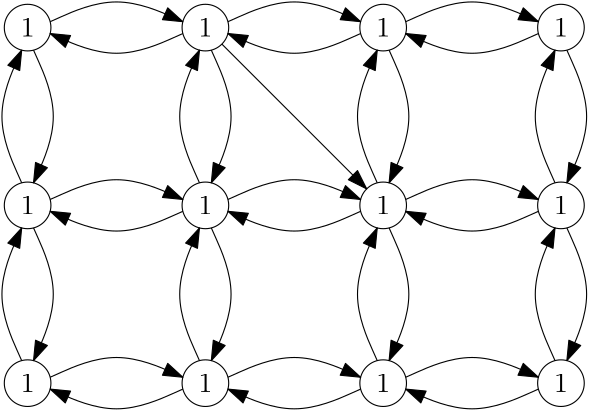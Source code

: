 <?xml version="1.0"?>
<!DOCTYPE ipe SYSTEM "ipe.dtd">
<ipe version="70010" creator="Ipe 7.0.10">
<info created="D:20120109160126" modified="D:20120109161604"/>
<ipestyle name="basic">
<symbol name="arrow/arc(spx)">
<path stroke="sym-stroke" fill="sym-stroke" pen="sym-pen">
0 0 m
-1 0.333 l
-1 -0.333 l
h
</path>
</symbol>
<symbol name="arrow/farc(spx)">
<path stroke="sym-stroke" fill="white" pen="sym-pen">
0 0 m
-1 0.333 l
-1 -0.333 l
h
</path>
</symbol>
<symbol name="mark/circle(sx)" transformations="translations">
<path fill="sym-stroke">
0.6 0 0 0.6 0 0 e
0.4 0 0 0.4 0 0 e
</path>
</symbol>
<symbol name="mark/disk(sx)" transformations="translations">
<path fill="sym-stroke">
0.6 0 0 0.6 0 0 e
</path>
</symbol>
<symbol name="mark/fdisk(sfx)" transformations="translations">
<group>
<path fill="sym-stroke" fillrule="eofill">
0.6 0 0 0.6 0 0 e
0.4 0 0 0.4 0 0 e
</path>
<path fill="sym-fill">
0.4 0 0 0.4 0 0 e
</path>
</group>
</symbol>
<symbol name="mark/box(sx)" transformations="translations">
<path fill="sym-stroke" fillrule="eofill">
-0.6 -0.6 m
0.6 -0.6 l
0.6 0.6 l
-0.6 0.6 l
h
-0.4 -0.4 m
0.4 -0.4 l
0.4 0.4 l
-0.4 0.4 l
h
</path>
</symbol>
<symbol name="mark/square(sx)" transformations="translations">
<path fill="sym-stroke">
-0.6 -0.6 m
0.6 -0.6 l
0.6 0.6 l
-0.6 0.6 l
h
</path>
</symbol>
<symbol name="mark/fsquare(sfx)" transformations="translations">
<group>
<path fill="sym-stroke" fillrule="eofill">
-0.6 -0.6 m
0.6 -0.6 l
0.6 0.6 l
-0.6 0.6 l
h
-0.4 -0.4 m
0.4 -0.4 l
0.4 0.4 l
-0.4 0.4 l
h
</path>
<path fill="sym-fill">
-0.4 -0.4 m
0.4 -0.4 l
0.4 0.4 l
-0.4 0.4 l
h
</path>
</group>
</symbol>
<symbol name="mark/cross(sx)" transformations="translations">
<group>
<path fill="sym-stroke">
-0.43 -0.57 m
0.57 0.43 l
0.43 0.57 l
-0.57 -0.43 l
h
</path>
<path fill="sym-stroke">
-0.43 0.57 m
0.57 -0.43 l
0.43 -0.57 l
-0.57 0.43 l
h
</path>
</group>
</symbol>
<symbol name="arrow/fnormal(spx)">
<path stroke="sym-stroke" fill="white" pen="sym-pen">
0 0 m
-1 0.333 l
-1 -0.333 l
h
</path>
</symbol>
<symbol name="arrow/pointed(spx)">
<path stroke="sym-stroke" fill="sym-stroke" pen="sym-pen">
0 0 m
-1 0.333 l
-0.8 0 l
-1 -0.333 l
h
</path>
</symbol>
<symbol name="arrow/fpointed(spx)">
<path stroke="sym-stroke" fill="white" pen="sym-pen">
0 0 m
-1 0.333 l
-0.8 0 l
-1 -0.333 l
h
</path>
</symbol>
<symbol name="arrow/linear(spx)">
<path stroke="sym-stroke" pen="sym-pen">
-1 0.333 m
0 0 l
-1 -0.333 l
</path>
</symbol>
<symbol name="arrow/fdouble(spx)">
<path stroke="sym-stroke" fill="white" pen="sym-pen">
0 0 m
-1 0.333 l
-1 -0.333 l
h
-1 0 m
-2 0.333 l
-2 -0.333 l
h
</path>
</symbol>
<symbol name="arrow/double(spx)">
<path stroke="sym-stroke" fill="sym-stroke" pen="sym-pen">
0 0 m
-1 0.333 l
-1 -0.333 l
h
-1 0 m
-2 0.333 l
-2 -0.333 l
h
</path>
</symbol>
<pen name="heavier" value="0.8"/>
<pen name="fat" value="1.2"/>
<pen name="ultrafat" value="2"/>
<symbolsize name="large" value="5"/>
<symbolsize name="small" value="2"/>
<symbolsize name="tiny" value="1.1"/>
<arrowsize name="large" value="10"/>
<arrowsize name="small" value="5"/>
<arrowsize name="tiny" value="3"/>
<color name="red" value="1 0 0"/>
<color name="green" value="0 1 0"/>
<color name="blue" value="0 0 1"/>
<color name="yellow" value="1 1 0"/>
<color name="orange" value="1 0.647 0"/>
<color name="gold" value="1 0.843 0"/>
<color name="purple" value="0.627 0.125 0.941"/>
<color name="gray" value="0.745"/>
<color name="brown" value="0.647 0.165 0.165"/>
<color name="navy" value="0 0 0.502"/>
<color name="pink" value="1 0.753 0.796"/>
<color name="seagreen" value="0.18 0.545 0.341"/>
<color name="turquoise" value="0.251 0.878 0.816"/>
<color name="violet" value="0.933 0.51 0.933"/>
<color name="darkblue" value="0 0 0.545"/>
<color name="darkcyan" value="0 0.545 0.545"/>
<color name="darkgray" value="0.663"/>
<color name="darkgreen" value="0 0.392 0"/>
<color name="darkmagenta" value="0.545 0 0.545"/>
<color name="darkorange" value="1 0.549 0"/>
<color name="darkred" value="0.545 0 0"/>
<color name="lightblue" value="0.678 0.847 0.902"/>
<color name="lightcyan" value="0.878 1 1"/>
<color name="lightgray" value="0.827"/>
<color name="lightgreen" value="0.565 0.933 0.565"/>
<color name="lightyellow" value="1 1 0.878"/>
<dashstyle name="dashed" value="[4] 0"/>
<dashstyle name="dotted" value="[1 3] 0"/>
<dashstyle name="dash dotted" value="[4 2 1 2] 0"/>
<dashstyle name="dash dot dotted" value="[4 2 1 2 1 2] 0"/>
<textsize name="large" value="\large"/>
<textsize name="Large" value="\Large"/>
<textsize name="LARGE" value="\LARGE"/>
<textsize name="huge" value="\huge"/>
<textsize name="Huge" value="\Huge"/>
<textsize name="small" value="\small"/>
<textsize name="footnote" value="\footnotesize"/>
<textsize name="tiny" value="\tiny"/>
<textstyle name="center" begin="\begin{center}" end="\end{center}"/>
<textstyle name="itemize" begin="\begin{itemize}" end="\end{itemize}"/>
<textstyle name="item" begin="\begin{itemize}\item{}" end="\end{itemize}"/>
<gridsize name="4 pts" value="4"/>
<gridsize name="8 pts (~3 mm)" value="8"/>
<gridsize name="16 pts (~6 mm)" value="16"/>
<gridsize name="32 pts (~12 mm)" value="32"/>
<gridsize name="10 pts (~3.5 mm)" value="10"/>
<gridsize name="20 pts (~7 mm)" value="20"/>
<gridsize name="14 pts (~5 mm)" value="14"/>
<gridsize name="28 pts (~10 mm)" value="28"/>
<gridsize name="56 pts (~20 mm)" value="56"/>
<anglesize name="90 deg" value="90"/>
<anglesize name="60 deg" value="60"/>
<anglesize name="45 deg" value="45"/>
<anglesize name="30 deg" value="30"/>
<anglesize name="22.5 deg" value="22.5"/>
<tiling name="falling" angle="-60" step="4" width="1"/>
<tiling name="rising" angle="30" step="4" width="1"/>
</ipestyle>
<page>
<layer name="alpha"/>
<layer name="beta"/>
<view layers="alpha" active="alpha"/>
<group layer="alpha" matrix="1 0 0 1 0.322 -63.607">
<text matrix="1 0 0 1 -0.455166 -0.0238371" transformations="translations" pos="176.133 367.631" stroke="black" type="label" width="4.981" height="6.42" depth="0" halign="center" valign="baseline">$1$</text>
<path stroke="black">
8.39285 0 0 8.39285 175.678 370.817 e
</path>
</group>
<group matrix="1 0 0 1 64.322 -63.607">
<text matrix="1 0 0 1 -0.455166 -0.0238371" transformations="translations" pos="176.133 367.631" stroke="black" type="label" width="4.981" height="6.42" depth="0" halign="center" valign="baseline">$1$</text>
<path stroke="black">
8.39285 0 0 8.39285 175.678 370.817 e
</path>
</group>
<group matrix="1 0 0 1 128.322 -63.607">
<text matrix="1 0 0 1 -0.455166 -0.0238371" transformations="translations" pos="176.133 367.631" stroke="black" type="label" width="4.981" height="6.42" depth="0" halign="center" valign="baseline">$1$</text>
<path stroke="black">
8.39285 0 0 8.39285 175.678 370.817 e
</path>
</group>
<group matrix="1 0 0 1 192.322 -63.607">
<text matrix="1 0 0 1 -0.455166 -0.0238371" transformations="translations" pos="176.133 367.631" stroke="black" type="label" width="4.981" height="6.42" depth="0" halign="center" valign="baseline">$1$</text>
<path stroke="black">
8.39285 0 0 8.39285 175.678 370.817 e
</path>
</group>
<group layer="beta" matrix="1 0 0 1 0 -2.13326">
<path matrix="1 0 0 1 0 -0.123434" stroke="black" arrow="normal/normal">
155.273 307.333 m
383.167 307.333 l
</path>
<path matrix="1 0 0 1 1.03632 4.14352" stroke="black" arrow="normal/normal">
155.273 307.333 m
383.167 307.333 l
</path>
</group>
<path layer="alpha" stroke="black" arrow="normal/normal">
248.117 309.343 m
272 320
295.883 309.343 s
</path>
<path stroke="black" arrow="normal/normal">
312.117 309.343 m
336 320
359.883 309.343 s
</path>
<group matrix="1 0 0 1 0.322 -127.607">
<text matrix="1 0 0 1 -0.455166 -0.0238371" transformations="translations" pos="176.133 367.631" stroke="black" type="label" width="4.981" height="6.42" depth="0" halign="center" valign="baseline">$1$</text>
<path stroke="black">
8.39285 0 0 8.39285 175.678 370.817 e
</path>
</group>
<group matrix="1 0 0 1 64.322 -127.607">
<text matrix="1 0 0 1 -0.455166 -0.0238371" transformations="translations" pos="176.133 367.631" stroke="black" type="label" width="4.981" height="6.42" depth="0" halign="center" valign="baseline">$1$</text>
<path stroke="black">
8.39285 0 0 8.39285 175.678 370.817 e
</path>
</group>
<group matrix="1 0 0 1 128.322 -127.607">
<text matrix="1 0 0 1 -0.455166 -0.0238371" transformations="translations" pos="176.133 367.631" stroke="black" type="label" width="4.981" height="6.42" depth="0" halign="center" valign="baseline">$1$</text>
<path stroke="black">
8.39285 0 0 8.39285 175.678 370.817 e
</path>
</group>
<group matrix="1 0 0 1 192.322 -127.607">
<text matrix="1 0 0 1 -0.455166 -0.0238371" transformations="translations" pos="176.133 367.631" stroke="black" type="label" width="4.981" height="6.42" depth="0" halign="center" valign="baseline">$1$</text>
<path stroke="black">
8.39285 0 0 8.39285 175.678 370.817 e
</path>
</group>
<group layer="beta" matrix="1 0 0 1 0 -66.1333">
<path matrix="1 0 0 1 0 -0.123434" stroke="black" arrow="normal/normal">
155.273 307.333 m
383.167 307.333 l
</path>
<path matrix="1 0 0 1 1.03632 4.14352" stroke="black" arrow="normal/normal">
155.273 307.333 m
383.167 307.333 l
</path>
</group>
<path layer="alpha" matrix="1 0 0 1 0 -64" stroke="black" arrow="normal/normal">
184.117 309.343 m
208 320
231.883 309.343 s
</path>
<path matrix="1 0 0 1 0 -64" stroke="black" arrow="normal/normal">
248.117 309.343 m
272 320
295.883 309.343 s
</path>
<path matrix="1 0 0 1 0 -64" stroke="black" arrow="normal/normal">
312.117 309.343 m
336 320
359.883 309.343 s
</path>
<group matrix="1 0 0 1 0.322 -191.607">
<text matrix="1 0 0 1 -0.455166 -0.0238371" transformations="translations" pos="176.133 367.631" stroke="black" type="label" width="4.981" height="6.42" depth="0" halign="center" valign="baseline">$1$</text>
<path stroke="black">
8.39285 0 0 8.39285 175.678 370.817 e
</path>
</group>
<group matrix="1 0 0 1 64.322 -191.607">
<text matrix="1 0 0 1 -0.455166 -0.0238371" transformations="translations" pos="176.133 367.631" stroke="black" type="label" width="4.981" height="6.42" depth="0" halign="center" valign="baseline">$1$</text>
<path stroke="black">
8.39285 0 0 8.39285 175.678 370.817 e
</path>
</group>
<group matrix="1 0 0 1 128.322 -191.607">
<text matrix="1 0 0 1 -0.455166 -0.0238371" transformations="translations" pos="176.133 367.631" stroke="black" type="label" width="4.981" height="6.42" depth="0" halign="center" valign="baseline">$1$</text>
<path stroke="black">
8.39285 0 0 8.39285 175.678 370.817 e
</path>
</group>
<group matrix="1 0 0 1 192.322 -191.607">
<text matrix="1 0 0 1 -0.455166 -0.0238371" transformations="translations" pos="176.133 367.631" stroke="black" type="label" width="4.981" height="6.42" depth="0" halign="center" valign="baseline">$1$</text>
<path stroke="black">
8.39285 0 0 8.39285 175.678 370.817 e
</path>
</group>
<group layer="beta" matrix="1 0 0 1 0 -130.133">
<path matrix="1 0 0 1 0 -0.123434" stroke="black" arrow="normal/normal">
155.273 307.333 m
383.167 307.333 l
</path>
<path matrix="1 0 0 1 1.03632 4.14352" stroke="black" arrow="normal/normal">
155.273 307.333 m
383.167 307.333 l
</path>
</group>
<path layer="alpha" matrix="1 0 0 1 0 -128" stroke="black" arrow="normal/normal">
184.117 309.343 m
208 320
231.883 309.343 s
</path>
<path matrix="1 0 0 1 0 -128" stroke="black" arrow="normal/normal">
248.117 309.343 m
272 320
295.883 309.343 s
</path>
<path matrix="1 0 0 1 0 -128" stroke="black" arrow="normal/normal">
312.117 309.343 m
336 320
359.883 309.343 s
</path>
<group layer="beta" matrix="0 1 -1 0 485.343 -11.273">
<path matrix="1 0 0 1 0 -0.123434" stroke="black" arrow="normal/normal">
155.273 307.333 m
383.167 307.333 l
</path>
<path matrix="1 0 0 1 1.03632 4.14352" stroke="black" arrow="normal/normal">
155.273 307.333 m
383.167 307.333 l
</path>
</group>
<group matrix="0 1 -1 0 549.343 -11.273">
<path matrix="1 0 0 1 0 -0.123434" stroke="black" arrow="normal/normal">
155.273 307.333 m
383.167 307.333 l
</path>
<path matrix="1 0 0 1 1.03632 4.14352" stroke="black" arrow="normal/normal">
155.273 307.333 m
383.167 307.333 l
</path>
</group>
<group matrix="0 1 -1 0 613.343 -11.273">
<path matrix="1 0 0 1 0 -0.123434" stroke="black" arrow="normal/normal">
155.273 307.333 m
383.167 307.333 l
</path>
<path matrix="1 0 0 1 1.03632 4.14352" stroke="black" arrow="normal/normal">
155.273 307.333 m
383.167 307.333 l
</path>
</group>
<group matrix="0 1 -1 0 677.343 -11.273">
<path matrix="1 0 0 1 0 -0.123434" stroke="black" arrow="normal/normal">
155.273 307.333 m
383.167 307.333 l
</path>
<path matrix="1 0 0 1 1.03632 4.14352" stroke="black" arrow="normal/normal">
155.273 307.333 m
383.167 307.333 l
</path>
</group>
<path layer="alpha" stroke="black" arrow="normal/normal">
184.117 309.343 m
208 320
231.883 309.343 s
</path>
<path matrix="-1 0 0 -1 416 614.42" stroke="black" arrow="normal/normal">
184.117 309.343 m
208 320
231.883 309.343 s
</path>
<path matrix="-1 0 0 -1 480 614.42" stroke="black" arrow="normal/normal">
184.117 309.343 m
208 320
231.883 309.343 s
</path>
<path matrix="-1 0 0 -1 544 614.42" stroke="black" arrow="normal/normal">
184.117 309.343 m
208 320
231.883 309.343 s
</path>
<path matrix="-1 0 0 -1 544 550.419" stroke="black" arrow="normal/normal">
184.117 309.343 m
208 320
231.883 309.343 s
</path>
<path matrix="-1 0 0 -1 480 550.419" stroke="black" arrow="normal/normal">
184.117 309.343 m
208 320
231.883 309.343 s
</path>
<path matrix="-1 0 0 -1 416 550.419" stroke="black" arrow="normal/normal">
184.117 309.343 m
208 320
231.883 309.343 s
</path>
<path matrix="-1 0 0 -1 416 486.419" stroke="black" arrow="normal/normal">
184.117 309.343 m
208 320
231.883 309.343 s
</path>
<path matrix="-1 0 0 -1 480 486.419" stroke="black" arrow="normal/normal">
184.117 309.343 m
208 320
231.883 309.343 s
</path>
<path matrix="-1 0 0 -1 544 486.419" stroke="black" arrow="normal/normal">
184.117 309.343 m
208 320
231.883 309.343 s
</path>
<path matrix="0 1 -1 0 483.21 67.2098" stroke="black" arrow="normal/normal">
184.117 309.343 m
208 320
231.883 309.343 s
</path>
<path matrix="0 -1 1 0 -131.21 483.21" stroke="black" arrow="normal/normal">
184.117 309.343 m
208 320
231.883 309.343 s
</path>
<path matrix="0 1 -1 0 547.21 67.2096" stroke="black" arrow="normal/normal">
184.117 309.343 m
208 320
231.883 309.343 s
</path>
<path matrix="0 -1 1 0 -67.2095 483.21" stroke="black" arrow="normal/normal">
184.117 309.343 m
208 320
231.883 309.343 s
</path>
<path matrix="0 1 -1 0 611.21 67.2094" stroke="black" arrow="normal/normal">
184.117 309.343 m
208 320
231.883 309.343 s
</path>
<path matrix="0 -1 1 0 -3.20902 483.21" stroke="black" arrow="normal/normal">
184.117 309.343 m
208 320
231.883 309.343 s
</path>
<path matrix="0 1 -1 0 675.209 67.2092" stroke="black" arrow="normal/normal">
184.117 309.343 m
208 320
231.883 309.343 s
</path>
<path matrix="0 -1 1 0 60.7905 483.21" stroke="black" arrow="normal/normal">
184.117 309.343 m
208 320
231.883 309.343 s
</path>
<path matrix="0 1 -1 0 675.209 3.20904" stroke="black" arrow="normal/normal">
184.117 309.343 m
208 320
231.883 309.343 s
</path>
<path matrix="0 -1 1 0 60.791 419.21" stroke="black" arrow="normal/normal">
184.117 309.343 m
208 320
231.883 309.343 s
</path>
<path matrix="0 1 -1 0 611.208 3.20888" stroke="black" arrow="normal/normal">
184.117 309.343 m
208 320
231.883 309.343 s
</path>
<path matrix="0 -1 1 0 -3.20952 419.21" stroke="black" arrow="normal/normal">
184.117 309.343 m
208 320
231.883 309.343 s
</path>
<path matrix="0 1 -1 0 547.208 3.20872" stroke="black" arrow="normal/normal">
184.117 309.343 m
208 320
231.883 309.343 s
</path>
<path matrix="0 -1 1 0 -67.209 419.21" stroke="black" arrow="normal/normal">
184.117 309.343 m
208 320
231.883 309.343 s
</path>
<path matrix="0 1 -1 0 483.207 3.20856" stroke="black" arrow="normal/normal">
184.117 309.343 m
208 320
231.883 309.343 s
</path>
<path matrix="0 -1 1 0 -131.21 419.21" stroke="black" arrow="normal/normal">
184.117 309.343 m
208 320
231.883 309.343 s
</path>
<path stroke="black" arrow="normal/normal">
245.935 301.275 m
298.065 249.145 l
</path>
</page>
</ipe>
